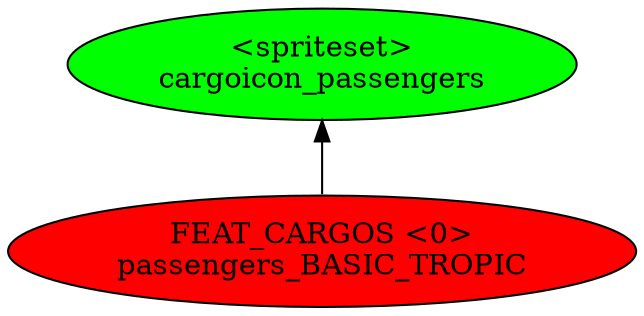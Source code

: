 digraph {
rankdir="BT"
cargoicon_passengers [fillcolor=green style="filled" label="<spriteset>\ncargoicon_passengers"]
passengers_BASIC_TROPIC [fillcolor=red style="filled" label="FEAT_CARGOS <0>\npassengers_BASIC_TROPIC"]
passengers_BASIC_TROPIC->cargoicon_passengers
}
